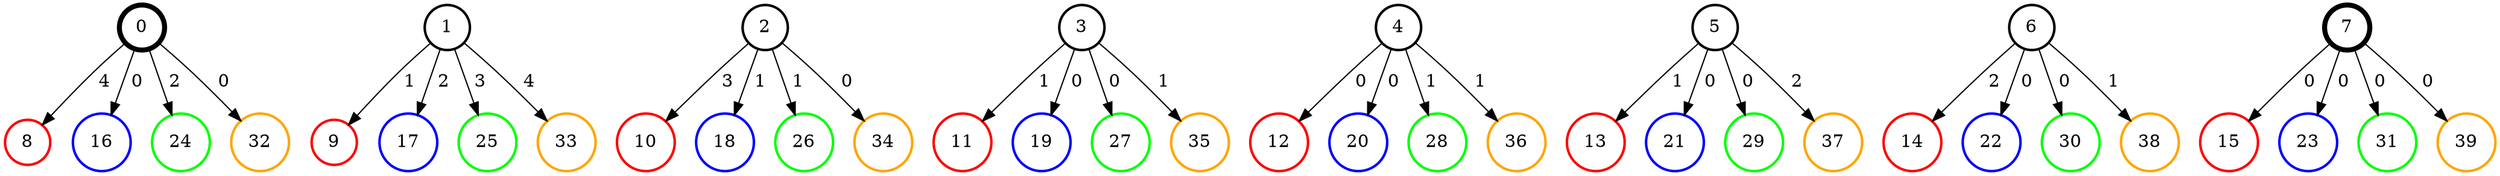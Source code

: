 digraph G {
margin = 0;
forcelabels = true;
node [ shape = circle, penwidth = 2 ];

0 [ pos = "0,1!", penwidth = 4 ];
1 [ pos = "2,2!" ];
2 [ pos = "4,1!" ];
3 [ pos = "4,3!" ];
4 [ pos = "6,4!" ];
5 [ pos = "9,1!" ];
6 [ pos = "9,4!" ];
7 [ pos = "9,3!", penwidth = 4 ];

0 -> 8 [ label = " 4 " ];
0 -> 16 [ label = " 0 " ];
0 -> 24 [ label = " 2 " ];
0 -> 32 [ label = " 0 " ];
8 [ color = red ];
16 [ color = blue ];
24 [ color = green ];
32 [ color = orange ];
1 -> 9 [ label = " 1 " ];
1 -> 17 [ label = " 2 " ];
1 -> 25 [ label = " 3 " ];
1 -> 33 [ label = " 4 " ];
9 [ color = red ];
17 [ color = blue ];
25 [ color = green ];
33 [ color = orange ];
2 -> 10 [ label = " 3 " ];
2 -> 18 [ label = " 1 " ];
2 -> 26 [ label = " 1 " ];
2 -> 34 [ label = " 0 " ];
10 [ color = red ];
18 [ color = blue ];
26 [ color = green ];
34 [ color = orange ];
3 -> 11 [ label = " 1 " ];
3 -> 19 [ label = " 0 " ];
3 -> 27 [ label = " 0 " ];
3 -> 35 [ label = " 1 " ];
11 [ color = red ];
19 [ color = blue ];
27 [ color = green ];
35 [ color = orange ];
4 -> 12 [ label = " 0 " ];
4 -> 20 [ label = " 0 " ];
4 -> 28 [ label = " 1 " ];
4 -> 36 [ label = " 1 " ];
12 [ color = red ];
20 [ color = blue ];
28 [ color = green ];
36 [ color = orange ];
5 -> 13 [ label = " 1 " ];
5 -> 21 [ label = " 0 " ];
5 -> 29 [ label = " 0 " ];
5 -> 37 [ label = " 2 " ];
13 [ color = red ];
21 [ color = blue ];
29 [ color = green ];
37 [ color = orange ];
7 -> 15 [ label = " 0 " ];
7 -> 23 [ label = " 0 " ];
7 -> 31 [ label = " 0 " ];
7 -> 39 [ label = " 0 " ];
15 [ color = red ];
23 [ color = blue ];
31 [ color = green ];
39 [ color = orange ];
6 -> 14 [ label = " 2 " ];
6 -> 22 [ label = " 0 " ];
6 -> 30 [ label = " 0 " ];
6 -> 38 [ label = " 1 " ];
14 [ color = red ];
22 [ color = blue ];
30 [ color = green ];
38 [ color = orange ];
}

